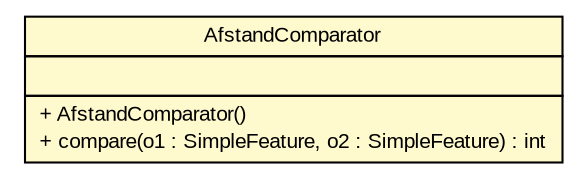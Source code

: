 #!/usr/local/bin/dot
#
# Class diagram 
# Generated by UMLGraph version 5.3 (http://www.umlgraph.org/)
#

digraph G {
	edge [fontname="arial",fontsize=10,labelfontname="arial",labelfontsize=10];
	node [fontname="arial",fontsize=10,shape=plaintext];
	nodesep=0.25;
	ranksep=0.5;
	// nl.geozet.common.AfstandComparator
	c231 [label=<<table title="nl.geozet.common.AfstandComparator" border="0" cellborder="1" cellspacing="0" cellpadding="2" port="p" bgcolor="lemonChiffon" href="./AfstandComparator.html">
		<tr><td><table border="0" cellspacing="0" cellpadding="1">
<tr><td align="center" balign="center"> AfstandComparator </td></tr>
		</table></td></tr>
		<tr><td><table border="0" cellspacing="0" cellpadding="1">
<tr><td align="left" balign="left">  </td></tr>
		</table></td></tr>
		<tr><td><table border="0" cellspacing="0" cellpadding="1">
<tr><td align="left" balign="left"> + AfstandComparator() </td></tr>
<tr><td align="left" balign="left"> + compare(o1 : SimpleFeature, o2 : SimpleFeature) : int </td></tr>
		</table></td></tr>
		</table>>, fontname="arial", fontcolor="black", fontsize=10.0];
}

